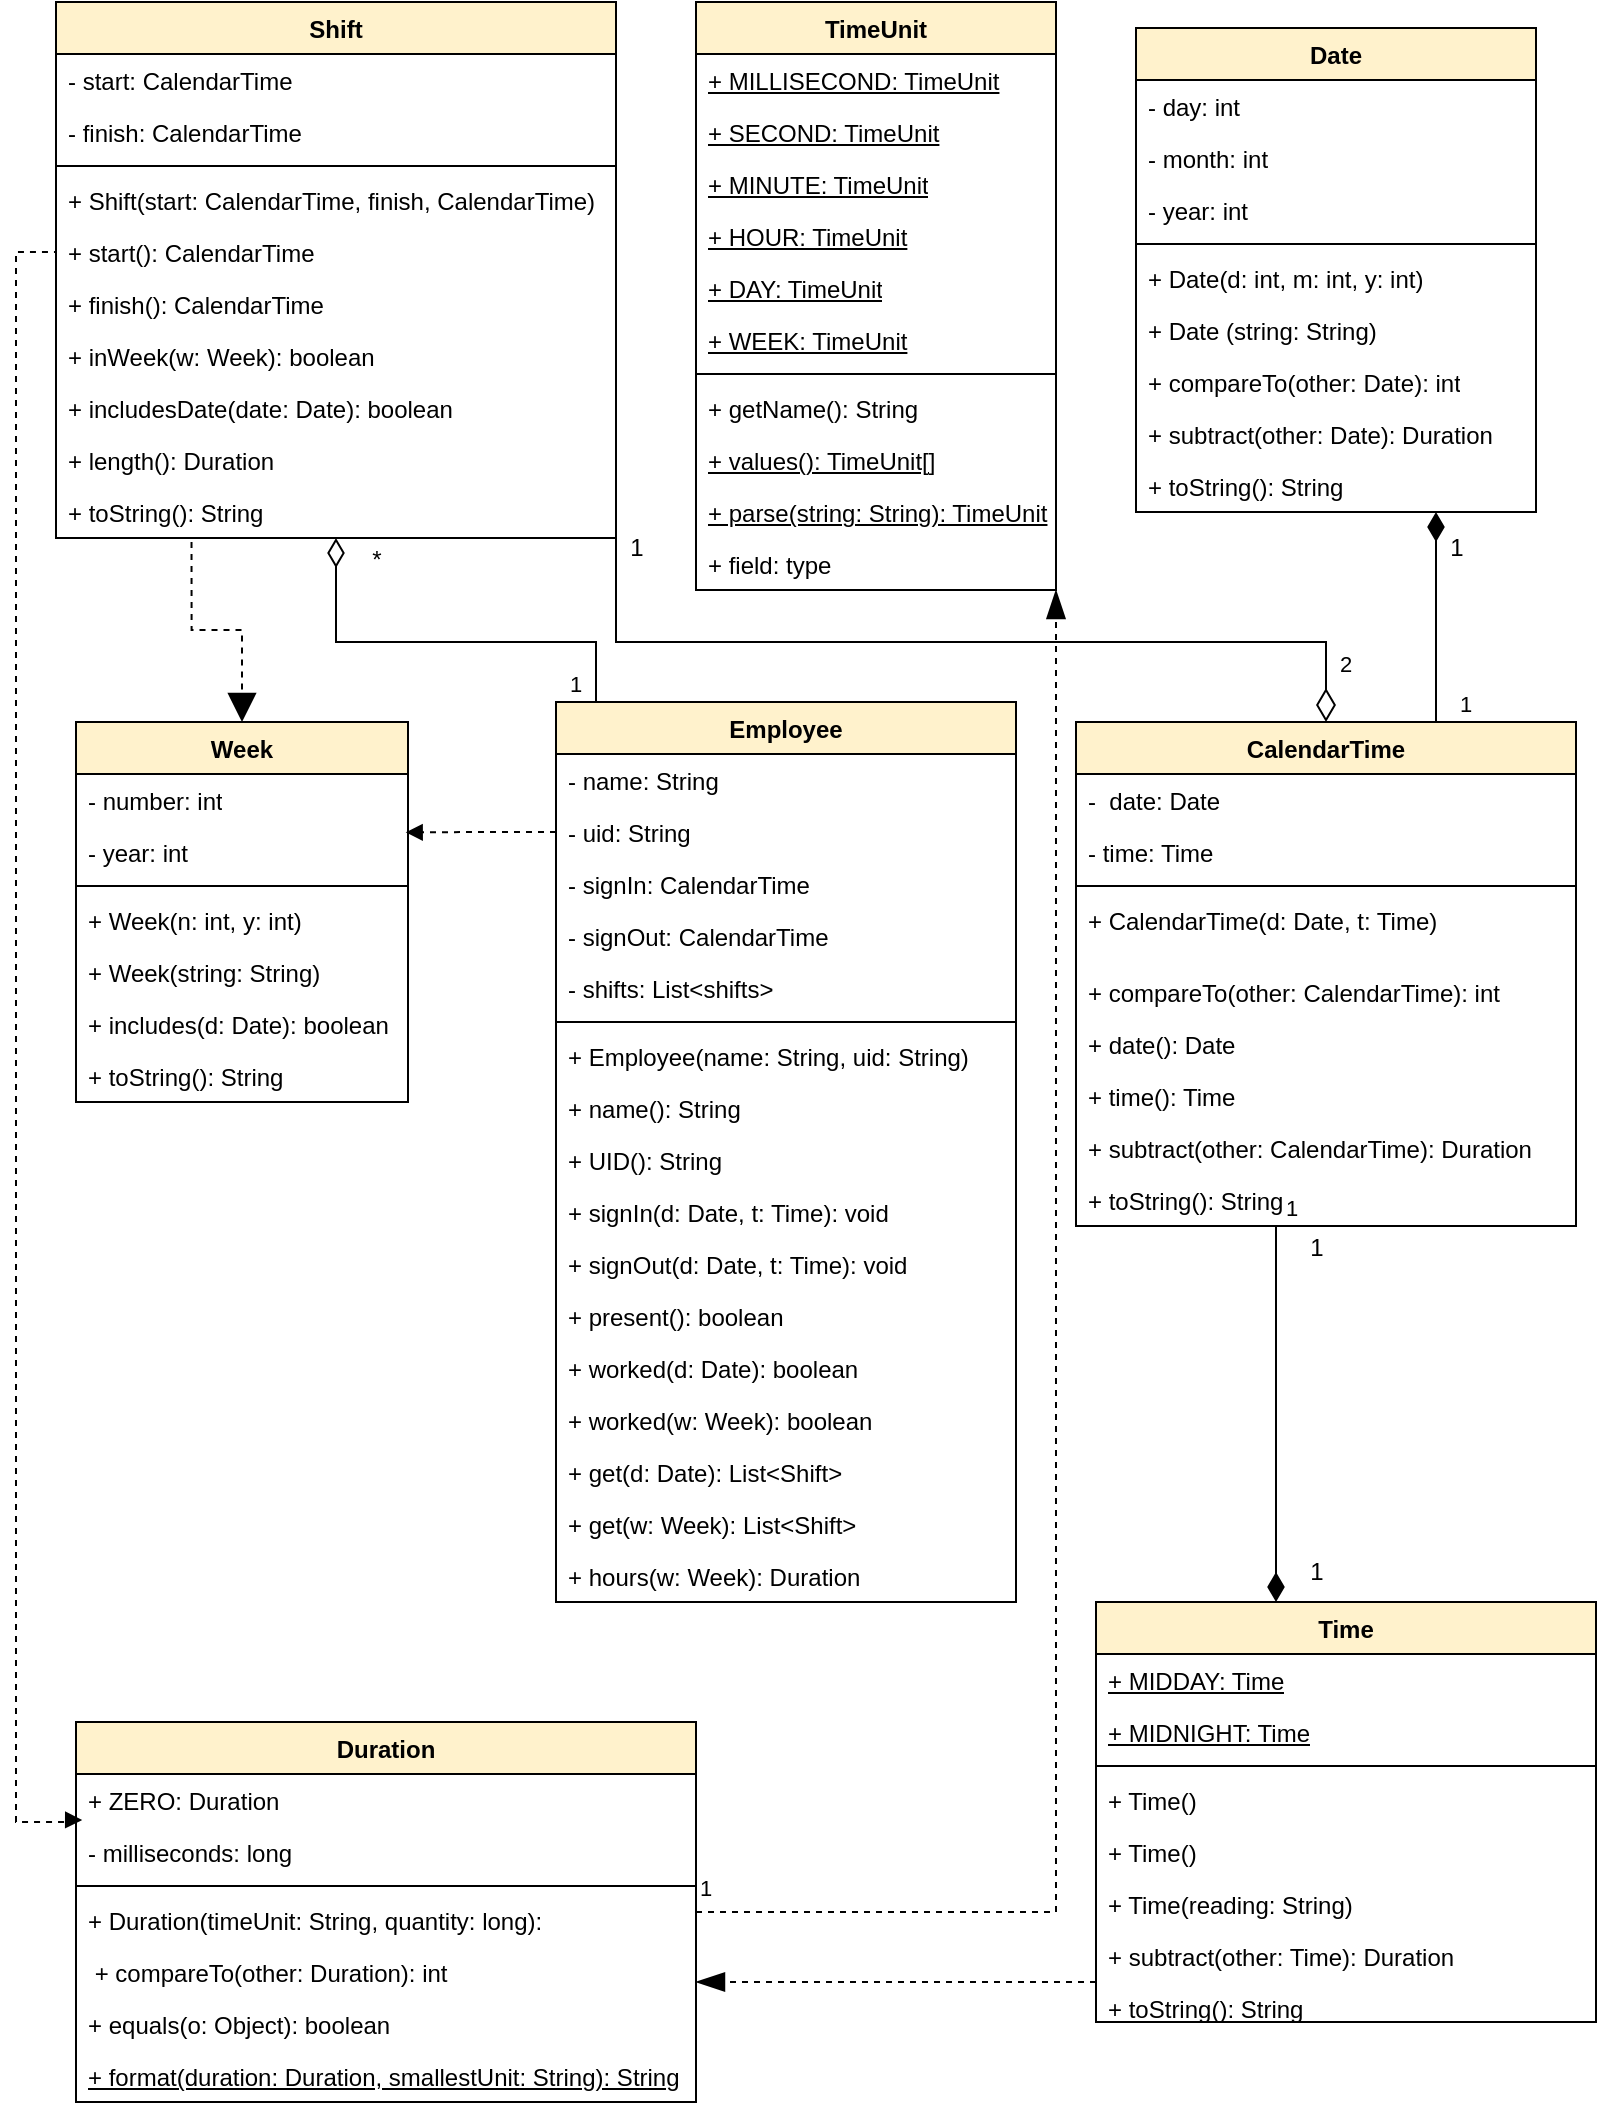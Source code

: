 <mxfile version="21.7.4" type="onedrive">
  <diagram id="C5RBs43oDa-KdzZeNtuy" name="Page-1">
    <mxGraphModel dx="908" dy="589" grid="1" gridSize="10" guides="1" tooltips="1" connect="1" arrows="1" fold="1" page="1" pageScale="1" pageWidth="827" pageHeight="1169" math="0" shadow="0">
      <root>
        <mxCell id="WIyWlLk6GJQsqaUBKTNV-0" />
        <mxCell id="WIyWlLk6GJQsqaUBKTNV-1" parent="WIyWlLk6GJQsqaUBKTNV-0" />
        <mxCell id="i_rB0-eoQaALnyXdE08i-4" value="TimeUnit" style="swimlane;fontStyle=1;align=center;verticalAlign=top;childLayout=stackLayout;horizontal=1;startSize=26;horizontalStack=0;resizeParent=1;resizeParentMax=0;resizeLast=0;collapsible=1;marginBottom=0;whiteSpace=wrap;html=1;fillColor=#FFF2CC;" parent="WIyWlLk6GJQsqaUBKTNV-1" vertex="1">
          <mxGeometry x="350" y="20" width="180" height="294" as="geometry" />
        </mxCell>
        <mxCell id="i_rB0-eoQaALnyXdE08i-5" value="&lt;u&gt;+ MILLISECOND: TimeUnit&lt;/u&gt;" style="text;strokeColor=none;fillColor=none;align=left;verticalAlign=top;spacingLeft=4;spacingRight=4;overflow=hidden;rotatable=0;points=[[0,0.5],[1,0.5]];portConstraint=eastwest;whiteSpace=wrap;html=1;" parent="i_rB0-eoQaALnyXdE08i-4" vertex="1">
          <mxGeometry y="26" width="180" height="26" as="geometry" />
        </mxCell>
        <mxCell id="i_rB0-eoQaALnyXdE08i-8" value="&lt;u style=&quot;border-color: var(--border-color);&quot;&gt;+ SECOND: TimeUnit&lt;/u&gt;" style="text;strokeColor=none;fillColor=none;align=left;verticalAlign=top;spacingLeft=4;spacingRight=4;overflow=hidden;rotatable=0;points=[[0,0.5],[1,0.5]];portConstraint=eastwest;whiteSpace=wrap;html=1;" parent="i_rB0-eoQaALnyXdE08i-4" vertex="1">
          <mxGeometry y="52" width="180" height="26" as="geometry" />
        </mxCell>
        <mxCell id="i_rB0-eoQaALnyXdE08i-9" value="&lt;u style=&quot;border-color: var(--border-color);&quot;&gt;+ MINUTE: TimeUnit&lt;/u&gt;" style="text;strokeColor=none;fillColor=none;align=left;verticalAlign=top;spacingLeft=4;spacingRight=4;overflow=hidden;rotatable=0;points=[[0,0.5],[1,0.5]];portConstraint=eastwest;whiteSpace=wrap;html=1;" parent="i_rB0-eoQaALnyXdE08i-4" vertex="1">
          <mxGeometry y="78" width="180" height="26" as="geometry" />
        </mxCell>
        <mxCell id="i_rB0-eoQaALnyXdE08i-10" value="&lt;u style=&quot;border-color: var(--border-color);&quot;&gt;+ HOUR: TimeUnit&lt;/u&gt;" style="text;strokeColor=none;fillColor=none;align=left;verticalAlign=top;spacingLeft=4;spacingRight=4;overflow=hidden;rotatable=0;points=[[0,0.5],[1,0.5]];portConstraint=eastwest;whiteSpace=wrap;html=1;" parent="i_rB0-eoQaALnyXdE08i-4" vertex="1">
          <mxGeometry y="104" width="180" height="26" as="geometry" />
        </mxCell>
        <mxCell id="i_rB0-eoQaALnyXdE08i-11" value="&lt;u&gt;+ DAY: TimeUnit&lt;/u&gt;" style="text;strokeColor=none;fillColor=none;align=left;verticalAlign=top;spacingLeft=4;spacingRight=4;overflow=hidden;rotatable=0;points=[[0,0.5],[1,0.5]];portConstraint=eastwest;whiteSpace=wrap;html=1;" parent="i_rB0-eoQaALnyXdE08i-4" vertex="1">
          <mxGeometry y="130" width="180" height="26" as="geometry" />
        </mxCell>
        <mxCell id="i_rB0-eoQaALnyXdE08i-13" value="&lt;u style=&quot;border-color: var(--border-color);&quot;&gt;+ WEEK: TimeUnit&lt;/u&gt;" style="text;strokeColor=none;fillColor=none;align=left;verticalAlign=top;spacingLeft=4;spacingRight=4;overflow=hidden;rotatable=0;points=[[0,0.5],[1,0.5]];portConstraint=eastwest;whiteSpace=wrap;html=1;" parent="i_rB0-eoQaALnyXdE08i-4" vertex="1">
          <mxGeometry y="156" width="180" height="26" as="geometry" />
        </mxCell>
        <mxCell id="i_rB0-eoQaALnyXdE08i-6" value="" style="line;strokeWidth=1;fillColor=none;align=left;verticalAlign=middle;spacingTop=-1;spacingLeft=3;spacingRight=3;rotatable=0;labelPosition=right;points=[];portConstraint=eastwest;strokeColor=inherit;" parent="i_rB0-eoQaALnyXdE08i-4" vertex="1">
          <mxGeometry y="182" width="180" height="8" as="geometry" />
        </mxCell>
        <mxCell id="i_rB0-eoQaALnyXdE08i-7" value="+ getName(): String" style="text;strokeColor=none;fillColor=none;align=left;verticalAlign=top;spacingLeft=4;spacingRight=4;overflow=hidden;rotatable=0;points=[[0,0.5],[1,0.5]];portConstraint=eastwest;whiteSpace=wrap;html=1;" parent="i_rB0-eoQaALnyXdE08i-4" vertex="1">
          <mxGeometry y="190" width="180" height="26" as="geometry" />
        </mxCell>
        <mxCell id="i_rB0-eoQaALnyXdE08i-14" value="&lt;u&gt;+ values(): TimeUnit[]&lt;/u&gt;" style="text;strokeColor=none;fillColor=none;align=left;verticalAlign=top;spacingLeft=4;spacingRight=4;overflow=hidden;rotatable=0;points=[[0,0.5],[1,0.5]];portConstraint=eastwest;whiteSpace=wrap;html=1;" parent="i_rB0-eoQaALnyXdE08i-4" vertex="1">
          <mxGeometry y="216" width="180" height="26" as="geometry" />
        </mxCell>
        <mxCell id="i_rB0-eoQaALnyXdE08i-15" value="&lt;u&gt;+ parse(string: String): TimeUnit&lt;br&gt;&lt;br&gt;&lt;/u&gt;" style="text;strokeColor=none;fillColor=none;align=left;verticalAlign=top;spacingLeft=4;spacingRight=4;overflow=hidden;rotatable=0;points=[[0,0.5],[1,0.5]];portConstraint=eastwest;whiteSpace=wrap;html=1;" parent="i_rB0-eoQaALnyXdE08i-4" vertex="1">
          <mxGeometry y="242" width="180" height="26" as="geometry" />
        </mxCell>
        <mxCell id="i_rB0-eoQaALnyXdE08i-17" value="+ field: type" style="text;strokeColor=none;fillColor=none;align=left;verticalAlign=top;spacingLeft=4;spacingRight=4;overflow=hidden;rotatable=0;points=[[0,0.5],[1,0.5]];portConstraint=eastwest;whiteSpace=wrap;html=1;" parent="i_rB0-eoQaALnyXdE08i-4" vertex="1">
          <mxGeometry y="268" width="180" height="26" as="geometry" />
        </mxCell>
        <mxCell id="i_rB0-eoQaALnyXdE08i-16" value="Time" style="swimlane;fontStyle=1;align=center;verticalAlign=top;childLayout=stackLayout;horizontal=1;startSize=26;horizontalStack=0;resizeParent=1;resizeParentMax=0;resizeLast=0;collapsible=1;marginBottom=0;whiteSpace=wrap;html=1;fillColor=#FFF2CC;" parent="WIyWlLk6GJQsqaUBKTNV-1" vertex="1">
          <mxGeometry x="550" y="820" width="250" height="210" as="geometry" />
        </mxCell>
        <mxCell id="i_rB0-eoQaALnyXdE08i-32" value="&lt;u&gt;+ MIDDAY: Time&lt;/u&gt;" style="text;strokeColor=none;fillColor=none;align=left;verticalAlign=top;spacingLeft=4;spacingRight=4;overflow=hidden;rotatable=0;points=[[0,0.5],[1,0.5]];portConstraint=eastwest;whiteSpace=wrap;html=1;" parent="i_rB0-eoQaALnyXdE08i-16" vertex="1">
          <mxGeometry y="26" width="250" height="26" as="geometry" />
        </mxCell>
        <mxCell id="i_rB0-eoQaALnyXdE08i-33" value="&lt;u style=&quot;border-color: var(--border-color);&quot;&gt;+ MIDNIGHT: Time&lt;/u&gt;" style="text;strokeColor=none;fillColor=none;align=left;verticalAlign=top;spacingLeft=4;spacingRight=4;overflow=hidden;rotatable=0;points=[[0,0.5],[1,0.5]];portConstraint=eastwest;whiteSpace=wrap;html=1;" parent="i_rB0-eoQaALnyXdE08i-16" vertex="1">
          <mxGeometry y="52" width="250" height="26" as="geometry" />
        </mxCell>
        <mxCell id="i_rB0-eoQaALnyXdE08i-18" value="" style="line;strokeWidth=1;fillColor=none;align=left;verticalAlign=middle;spacingTop=-1;spacingLeft=3;spacingRight=3;rotatable=0;labelPosition=right;points=[];portConstraint=eastwest;strokeColor=inherit;" parent="i_rB0-eoQaALnyXdE08i-16" vertex="1">
          <mxGeometry y="78" width="250" height="8" as="geometry" />
        </mxCell>
        <mxCell id="i_rB0-eoQaALnyXdE08i-137" value="+ Time()" style="text;strokeColor=none;fillColor=none;align=left;verticalAlign=top;spacingLeft=4;spacingRight=4;overflow=hidden;rotatable=0;points=[[0,0.5],[1,0.5]];portConstraint=eastwest;whiteSpace=wrap;html=1;" parent="i_rB0-eoQaALnyXdE08i-16" vertex="1">
          <mxGeometry y="86" width="250" height="26" as="geometry" />
        </mxCell>
        <mxCell id="i_rB0-eoQaALnyXdE08i-19" value="+ Time()" style="text;strokeColor=none;fillColor=none;align=left;verticalAlign=top;spacingLeft=4;spacingRight=4;overflow=hidden;rotatable=0;points=[[0,0.5],[1,0.5]];portConstraint=eastwest;whiteSpace=wrap;html=1;" parent="i_rB0-eoQaALnyXdE08i-16" vertex="1">
          <mxGeometry y="112" width="250" height="26" as="geometry" />
        </mxCell>
        <mxCell id="i_rB0-eoQaALnyXdE08i-34" value="+ Time(reading: String)" style="text;strokeColor=none;fillColor=none;align=left;verticalAlign=top;spacingLeft=4;spacingRight=4;overflow=hidden;rotatable=0;points=[[0,0.5],[1,0.5]];portConstraint=eastwest;whiteSpace=wrap;html=1;" parent="i_rB0-eoQaALnyXdE08i-16" vertex="1">
          <mxGeometry y="138" width="250" height="26" as="geometry" />
        </mxCell>
        <mxCell id="i_rB0-eoQaALnyXdE08i-35" value="+ subtract(other: Time): Duration" style="text;strokeColor=none;fillColor=none;align=left;verticalAlign=top;spacingLeft=4;spacingRight=4;overflow=hidden;rotatable=0;points=[[0,0.5],[1,0.5]];portConstraint=eastwest;whiteSpace=wrap;html=1;" parent="i_rB0-eoQaALnyXdE08i-16" vertex="1">
          <mxGeometry y="164" width="250" height="46" as="geometry" />
        </mxCell>
        <mxCell id="OpDqxa1dq9s3db8L-EBu-12" style="edgeStyle=orthogonalEdgeStyle;rounded=0;orthogonalLoop=1;jettySize=auto;html=1;exitX=0.01;exitY=0.885;exitDx=0;exitDy=0;entryX=0;entryY=0.5;entryDx=0;entryDy=0;endArrow=none;endFill=0;startArrow=block;startFill=1;exitPerimeter=0;dashed=1;" edge="1" parent="WIyWlLk6GJQsqaUBKTNV-1" source="i_rB0-eoQaALnyXdE08i-21" target="i_rB0-eoQaALnyXdE08i-74">
          <mxGeometry relative="1" as="geometry">
            <mxPoint x="20" y="270" as="targetPoint" />
            <Array as="points">
              <mxPoint x="40" y="929" />
              <mxPoint x="40" y="930" />
              <mxPoint x="10" y="930" />
              <mxPoint x="10" y="145" />
            </Array>
          </mxGeometry>
        </mxCell>
        <mxCell id="i_rB0-eoQaALnyXdE08i-20" value="Duration" style="swimlane;fontStyle=1;align=center;verticalAlign=top;childLayout=stackLayout;horizontal=1;startSize=26;horizontalStack=0;resizeParent=1;resizeParentMax=0;resizeLast=0;collapsible=1;marginBottom=0;whiteSpace=wrap;html=1;fillColor=#FFF2CC;" parent="WIyWlLk6GJQsqaUBKTNV-1" vertex="1">
          <mxGeometry x="40" y="880" width="310" height="190" as="geometry" />
        </mxCell>
        <mxCell id="i_rB0-eoQaALnyXdE08i-21" value="+ ZERO: Duration" style="text;strokeColor=none;fillColor=none;align=left;verticalAlign=top;spacingLeft=4;spacingRight=4;overflow=hidden;rotatable=0;points=[[0,0.5],[1,0.5]];portConstraint=eastwest;whiteSpace=wrap;html=1;" parent="i_rB0-eoQaALnyXdE08i-20" vertex="1">
          <mxGeometry y="26" width="310" height="26" as="geometry" />
        </mxCell>
        <mxCell id="i_rB0-eoQaALnyXdE08i-25" value="- milliseconds: long" style="text;strokeColor=none;fillColor=none;align=left;verticalAlign=top;spacingLeft=4;spacingRight=4;overflow=hidden;rotatable=0;points=[[0,0.5],[1,0.5]];portConstraint=eastwest;whiteSpace=wrap;html=1;" parent="i_rB0-eoQaALnyXdE08i-20" vertex="1">
          <mxGeometry y="52" width="310" height="26" as="geometry" />
        </mxCell>
        <mxCell id="i_rB0-eoQaALnyXdE08i-22" value="" style="line;strokeWidth=1;fillColor=none;align=left;verticalAlign=middle;spacingTop=-1;spacingLeft=3;spacingRight=3;rotatable=0;labelPosition=right;points=[];portConstraint=eastwest;strokeColor=inherit;" parent="i_rB0-eoQaALnyXdE08i-20" vertex="1">
          <mxGeometry y="78" width="310" height="8" as="geometry" />
        </mxCell>
        <mxCell id="i_rB0-eoQaALnyXdE08i-23" value="+ Duration(timeUnit: String, quantity: long):" style="text;strokeColor=none;fillColor=none;align=left;verticalAlign=top;spacingLeft=4;spacingRight=4;overflow=hidden;rotatable=0;points=[[0,0.5],[1,0.5]];portConstraint=eastwest;whiteSpace=wrap;html=1;" parent="i_rB0-eoQaALnyXdE08i-20" vertex="1">
          <mxGeometry y="86" width="310" height="26" as="geometry" />
        </mxCell>
        <mxCell id="i_rB0-eoQaALnyXdE08i-28" value="&amp;nbsp;+ compareTo(other: Duration): int" style="text;strokeColor=none;fillColor=none;align=left;verticalAlign=top;spacingLeft=4;spacingRight=4;overflow=hidden;rotatable=0;points=[[0,0.5],[1,0.5]];portConstraint=eastwest;whiteSpace=wrap;html=1;" parent="i_rB0-eoQaALnyXdE08i-20" vertex="1">
          <mxGeometry y="112" width="310" height="26" as="geometry" />
        </mxCell>
        <mxCell id="i_rB0-eoQaALnyXdE08i-29" value="+ equals(o: Object): boolean" style="text;strokeColor=none;fillColor=none;align=left;verticalAlign=top;spacingLeft=4;spacingRight=4;overflow=hidden;rotatable=0;points=[[0,0.5],[1,0.5]];portConstraint=eastwest;whiteSpace=wrap;html=1;" parent="i_rB0-eoQaALnyXdE08i-20" vertex="1">
          <mxGeometry y="138" width="310" height="26" as="geometry" />
        </mxCell>
        <mxCell id="i_rB0-eoQaALnyXdE08i-30" value="&lt;u&gt;+ format(duration: Duration, smallestUnit: String): String&lt;/u&gt;" style="text;strokeColor=none;fillColor=none;align=left;verticalAlign=top;spacingLeft=4;spacingRight=4;overflow=hidden;rotatable=0;points=[[0,0.5],[1,0.5]];portConstraint=eastwest;whiteSpace=wrap;html=1;" parent="i_rB0-eoQaALnyXdE08i-20" vertex="1">
          <mxGeometry y="164" width="310" height="26" as="geometry" />
        </mxCell>
        <mxCell id="i_rB0-eoQaALnyXdE08i-37" value="Date" style="swimlane;fontStyle=1;align=center;verticalAlign=top;childLayout=stackLayout;horizontal=1;startSize=26;horizontalStack=0;resizeParent=1;resizeParentMax=0;resizeLast=0;collapsible=1;marginBottom=0;whiteSpace=wrap;html=1;fillColor=#FFF2CC;" parent="WIyWlLk6GJQsqaUBKTNV-1" vertex="1">
          <mxGeometry x="570" y="33" width="200" height="242" as="geometry" />
        </mxCell>
        <mxCell id="i_rB0-eoQaALnyXdE08i-38" value="- day: int" style="text;strokeColor=none;fillColor=none;align=left;verticalAlign=top;spacingLeft=4;spacingRight=4;overflow=hidden;rotatable=0;points=[[0,0.5],[1,0.5]];portConstraint=eastwest;whiteSpace=wrap;html=1;" parent="i_rB0-eoQaALnyXdE08i-37" vertex="1">
          <mxGeometry y="26" width="200" height="26" as="geometry" />
        </mxCell>
        <mxCell id="i_rB0-eoQaALnyXdE08i-41" value="- month: int" style="text;strokeColor=none;fillColor=none;align=left;verticalAlign=top;spacingLeft=4;spacingRight=4;overflow=hidden;rotatable=0;points=[[0,0.5],[1,0.5]];portConstraint=eastwest;whiteSpace=wrap;html=1;" parent="i_rB0-eoQaALnyXdE08i-37" vertex="1">
          <mxGeometry y="52" width="200" height="26" as="geometry" />
        </mxCell>
        <mxCell id="i_rB0-eoQaALnyXdE08i-42" value="- year: int" style="text;strokeColor=none;fillColor=none;align=left;verticalAlign=top;spacingLeft=4;spacingRight=4;overflow=hidden;rotatable=0;points=[[0,0.5],[1,0.5]];portConstraint=eastwest;whiteSpace=wrap;html=1;" parent="i_rB0-eoQaALnyXdE08i-37" vertex="1">
          <mxGeometry y="78" width="200" height="26" as="geometry" />
        </mxCell>
        <mxCell id="i_rB0-eoQaALnyXdE08i-39" value="" style="line;strokeWidth=1;fillColor=none;align=left;verticalAlign=middle;spacingTop=-1;spacingLeft=3;spacingRight=3;rotatable=0;labelPosition=right;points=[];portConstraint=eastwest;strokeColor=inherit;" parent="i_rB0-eoQaALnyXdE08i-37" vertex="1">
          <mxGeometry y="104" width="200" height="8" as="geometry" />
        </mxCell>
        <mxCell id="i_rB0-eoQaALnyXdE08i-40" value="+ Date(d: int, m: int, y: int)" style="text;strokeColor=none;fillColor=none;align=left;verticalAlign=top;spacingLeft=4;spacingRight=4;overflow=hidden;rotatable=0;points=[[0,0.5],[1,0.5]];portConstraint=eastwest;whiteSpace=wrap;html=1;" parent="i_rB0-eoQaALnyXdE08i-37" vertex="1">
          <mxGeometry y="112" width="200" height="26" as="geometry" />
        </mxCell>
        <mxCell id="i_rB0-eoQaALnyXdE08i-43" value="+ Date (string: String)" style="text;strokeColor=none;fillColor=none;align=left;verticalAlign=top;spacingLeft=4;spacingRight=4;overflow=hidden;rotatable=0;points=[[0,0.5],[1,0.5]];portConstraint=eastwest;whiteSpace=wrap;html=1;" parent="i_rB0-eoQaALnyXdE08i-37" vertex="1">
          <mxGeometry y="138" width="200" height="26" as="geometry" />
        </mxCell>
        <mxCell id="i_rB0-eoQaALnyXdE08i-44" value="+ compareTo(other: Date): int" style="text;strokeColor=none;fillColor=none;align=left;verticalAlign=top;spacingLeft=4;spacingRight=4;overflow=hidden;rotatable=0;points=[[0,0.5],[1,0.5]];portConstraint=eastwest;whiteSpace=wrap;html=1;" parent="i_rB0-eoQaALnyXdE08i-37" vertex="1">
          <mxGeometry y="164" width="200" height="26" as="geometry" />
        </mxCell>
        <mxCell id="i_rB0-eoQaALnyXdE08i-45" value="+ subtract(other: Date): Duration" style="text;strokeColor=none;fillColor=none;align=left;verticalAlign=top;spacingLeft=4;spacingRight=4;overflow=hidden;rotatable=0;points=[[0,0.5],[1,0.5]];portConstraint=eastwest;whiteSpace=wrap;html=1;" parent="i_rB0-eoQaALnyXdE08i-37" vertex="1">
          <mxGeometry y="190" width="200" height="26" as="geometry" />
        </mxCell>
        <mxCell id="i_rB0-eoQaALnyXdE08i-46" value="+ toString(): String" style="text;strokeColor=none;fillColor=none;align=left;verticalAlign=top;spacingLeft=4;spacingRight=4;overflow=hidden;rotatable=0;points=[[0,0.5],[1,0.5]];portConstraint=eastwest;whiteSpace=wrap;html=1;" parent="i_rB0-eoQaALnyXdE08i-37" vertex="1">
          <mxGeometry y="216" width="200" height="26" as="geometry" />
        </mxCell>
        <mxCell id="i_rB0-eoQaALnyXdE08i-51" value="Week" style="swimlane;fontStyle=1;align=center;verticalAlign=top;childLayout=stackLayout;horizontal=1;startSize=26;horizontalStack=0;resizeParent=1;resizeParentMax=0;resizeLast=0;collapsible=1;marginBottom=0;whiteSpace=wrap;html=1;fillColor=#FFF2CC;" parent="WIyWlLk6GJQsqaUBKTNV-1" vertex="1">
          <mxGeometry x="40" y="380" width="166" height="190" as="geometry" />
        </mxCell>
        <mxCell id="i_rB0-eoQaALnyXdE08i-52" value="- number: int" style="text;strokeColor=none;fillColor=none;align=left;verticalAlign=top;spacingLeft=4;spacingRight=4;overflow=hidden;rotatable=0;points=[[0,0.5],[1,0.5]];portConstraint=eastwest;whiteSpace=wrap;html=1;" parent="i_rB0-eoQaALnyXdE08i-51" vertex="1">
          <mxGeometry y="26" width="166" height="26" as="geometry" />
        </mxCell>
        <mxCell id="i_rB0-eoQaALnyXdE08i-65" value="- year: int" style="text;strokeColor=none;fillColor=none;align=left;verticalAlign=top;spacingLeft=4;spacingRight=4;overflow=hidden;rotatable=0;points=[[0,0.5],[1,0.5]];portConstraint=eastwest;whiteSpace=wrap;html=1;" parent="i_rB0-eoQaALnyXdE08i-51" vertex="1">
          <mxGeometry y="52" width="166" height="26" as="geometry" />
        </mxCell>
        <mxCell id="i_rB0-eoQaALnyXdE08i-53" value="" style="line;strokeWidth=1;fillColor=none;align=left;verticalAlign=middle;spacingTop=-1;spacingLeft=3;spacingRight=3;rotatable=0;labelPosition=right;points=[];portConstraint=eastwest;strokeColor=inherit;" parent="i_rB0-eoQaALnyXdE08i-51" vertex="1">
          <mxGeometry y="78" width="166" height="8" as="geometry" />
        </mxCell>
        <mxCell id="i_rB0-eoQaALnyXdE08i-54" value="+ Week(n: int, y: int)" style="text;strokeColor=none;fillColor=none;align=left;verticalAlign=top;spacingLeft=4;spacingRight=4;overflow=hidden;rotatable=0;points=[[0,0.5],[1,0.5]];portConstraint=eastwest;whiteSpace=wrap;html=1;" parent="i_rB0-eoQaALnyXdE08i-51" vertex="1">
          <mxGeometry y="86" width="166" height="26" as="geometry" />
        </mxCell>
        <mxCell id="i_rB0-eoQaALnyXdE08i-66" value="+ Week(string: String)" style="text;strokeColor=none;fillColor=none;align=left;verticalAlign=top;spacingLeft=4;spacingRight=4;overflow=hidden;rotatable=0;points=[[0,0.5],[1,0.5]];portConstraint=eastwest;whiteSpace=wrap;html=1;" parent="i_rB0-eoQaALnyXdE08i-51" vertex="1">
          <mxGeometry y="112" width="166" height="26" as="geometry" />
        </mxCell>
        <mxCell id="i_rB0-eoQaALnyXdE08i-67" value="+ includes(d: Date): boolean" style="text;strokeColor=none;fillColor=none;align=left;verticalAlign=top;spacingLeft=4;spacingRight=4;overflow=hidden;rotatable=0;points=[[0,0.5],[1,0.5]];portConstraint=eastwest;whiteSpace=wrap;html=1;" parent="i_rB0-eoQaALnyXdE08i-51" vertex="1">
          <mxGeometry y="138" width="166" height="26" as="geometry" />
        </mxCell>
        <mxCell id="i_rB0-eoQaALnyXdE08i-68" value="+ toString(): String" style="text;strokeColor=none;fillColor=none;align=left;verticalAlign=top;spacingLeft=4;spacingRight=4;overflow=hidden;rotatable=0;points=[[0,0.5],[1,0.5]];portConstraint=eastwest;whiteSpace=wrap;html=1;" parent="i_rB0-eoQaALnyXdE08i-51" vertex="1">
          <mxGeometry y="164" width="166" height="26" as="geometry" />
        </mxCell>
        <mxCell id="i_rB0-eoQaALnyXdE08i-55" value="CalendarTime" style="swimlane;fontStyle=1;align=center;verticalAlign=top;childLayout=stackLayout;horizontal=1;startSize=26;horizontalStack=0;resizeParent=1;resizeParentMax=0;resizeLast=0;collapsible=1;marginBottom=0;whiteSpace=wrap;html=1;fillColor=#FFF2CC;" parent="WIyWlLk6GJQsqaUBKTNV-1" vertex="1">
          <mxGeometry x="540" y="380" width="250" height="252" as="geometry" />
        </mxCell>
        <mxCell id="i_rB0-eoQaALnyXdE08i-134" value="1" style="endArrow=diamondThin;html=1;endSize=12;startArrow=none;startSize=14;startFill=0;edgeStyle=orthogonalEdgeStyle;align=left;verticalAlign=bottom;rounded=0;endFill=1;" parent="i_rB0-eoQaALnyXdE08i-55" target="i_rB0-eoQaALnyXdE08i-37" edge="1">
          <mxGeometry x="-1" y="-10" relative="1" as="geometry">
            <mxPoint x="180" as="sourcePoint" />
            <mxPoint x="340" as="targetPoint" />
            <Array as="points">
              <mxPoint x="180" y="-90" />
              <mxPoint x="180" y="-90" />
            </Array>
            <mxPoint as="offset" />
          </mxGeometry>
        </mxCell>
        <mxCell id="i_rB0-eoQaALnyXdE08i-56" value="-&amp;nbsp; date: Date" style="text;strokeColor=none;fillColor=none;align=left;verticalAlign=top;spacingLeft=4;spacingRight=4;overflow=hidden;rotatable=0;points=[[0,0.5],[1,0.5]];portConstraint=eastwest;whiteSpace=wrap;html=1;" parent="i_rB0-eoQaALnyXdE08i-55" vertex="1">
          <mxGeometry y="26" width="250" height="26" as="geometry" />
        </mxCell>
        <mxCell id="i_rB0-eoQaALnyXdE08i-59" value="- time: Time" style="text;strokeColor=none;fillColor=none;align=left;verticalAlign=top;spacingLeft=4;spacingRight=4;overflow=hidden;rotatable=0;points=[[0,0.5],[1,0.5]];portConstraint=eastwest;whiteSpace=wrap;html=1;" parent="i_rB0-eoQaALnyXdE08i-55" vertex="1">
          <mxGeometry y="52" width="250" height="26" as="geometry" />
        </mxCell>
        <mxCell id="i_rB0-eoQaALnyXdE08i-57" value="" style="line;strokeWidth=1;fillColor=none;align=left;verticalAlign=middle;spacingTop=-1;spacingLeft=3;spacingRight=3;rotatable=0;labelPosition=right;points=[];portConstraint=eastwest;strokeColor=inherit;" parent="i_rB0-eoQaALnyXdE08i-55" vertex="1">
          <mxGeometry y="78" width="250" height="8" as="geometry" />
        </mxCell>
        <mxCell id="i_rB0-eoQaALnyXdE08i-58" value="+ CalendarTime(d: Date, t: Time)" style="text;strokeColor=none;fillColor=none;align=left;verticalAlign=top;spacingLeft=4;spacingRight=4;overflow=hidden;rotatable=0;points=[[0,0.5],[1,0.5]];portConstraint=eastwest;whiteSpace=wrap;html=1;" parent="i_rB0-eoQaALnyXdE08i-55" vertex="1">
          <mxGeometry y="86" width="250" height="36" as="geometry" />
        </mxCell>
        <mxCell id="i_rB0-eoQaALnyXdE08i-60" value="+ compareTo(other: CalendarTime): int" style="text;strokeColor=none;fillColor=none;align=left;verticalAlign=top;spacingLeft=4;spacingRight=4;overflow=hidden;rotatable=0;points=[[0,0.5],[1,0.5]];portConstraint=eastwest;whiteSpace=wrap;html=1;" parent="i_rB0-eoQaALnyXdE08i-55" vertex="1">
          <mxGeometry y="122" width="250" height="26" as="geometry" />
        </mxCell>
        <mxCell id="i_rB0-eoQaALnyXdE08i-61" value="+ date(): Date" style="text;strokeColor=none;fillColor=none;align=left;verticalAlign=top;spacingLeft=4;spacingRight=4;overflow=hidden;rotatable=0;points=[[0,0.5],[1,0.5]];portConstraint=eastwest;whiteSpace=wrap;html=1;" parent="i_rB0-eoQaALnyXdE08i-55" vertex="1">
          <mxGeometry y="148" width="250" height="26" as="geometry" />
        </mxCell>
        <mxCell id="i_rB0-eoQaALnyXdE08i-62" value="+ time(): Time" style="text;strokeColor=none;fillColor=none;align=left;verticalAlign=top;spacingLeft=4;spacingRight=4;overflow=hidden;rotatable=0;points=[[0,0.5],[1,0.5]];portConstraint=eastwest;whiteSpace=wrap;html=1;" parent="i_rB0-eoQaALnyXdE08i-55" vertex="1">
          <mxGeometry y="174" width="250" height="26" as="geometry" />
        </mxCell>
        <mxCell id="i_rB0-eoQaALnyXdE08i-63" value="+ subtract(other: CalendarTime): Duration" style="text;strokeColor=none;fillColor=none;align=left;verticalAlign=top;spacingLeft=4;spacingRight=4;overflow=hidden;rotatable=0;points=[[0,0.5],[1,0.5]];portConstraint=eastwest;whiteSpace=wrap;html=1;" parent="i_rB0-eoQaALnyXdE08i-55" vertex="1">
          <mxGeometry y="200" width="250" height="26" as="geometry" />
        </mxCell>
        <mxCell id="i_rB0-eoQaALnyXdE08i-64" value="+ toString(): String" style="text;strokeColor=none;fillColor=none;align=left;verticalAlign=top;spacingLeft=4;spacingRight=4;overflow=hidden;rotatable=0;points=[[0,0.5],[1,0.5]];portConstraint=eastwest;whiteSpace=wrap;html=1;" parent="i_rB0-eoQaALnyXdE08i-55" vertex="1">
          <mxGeometry y="226" width="250" height="26" as="geometry" />
        </mxCell>
        <mxCell id="i_rB0-eoQaALnyXdE08i-69" value="Shift" style="swimlane;fontStyle=1;align=center;verticalAlign=top;childLayout=stackLayout;horizontal=1;startSize=26;horizontalStack=0;resizeParent=1;resizeParentMax=0;resizeLast=0;collapsible=1;marginBottom=0;whiteSpace=wrap;html=1;fillColor=#FFF2CC;" parent="WIyWlLk6GJQsqaUBKTNV-1" vertex="1">
          <mxGeometry x="30" y="20" width="280" height="268" as="geometry" />
        </mxCell>
        <mxCell id="i_rB0-eoQaALnyXdE08i-70" value="- start: CalendarTime" style="text;strokeColor=none;fillColor=none;align=left;verticalAlign=top;spacingLeft=4;spacingRight=4;overflow=hidden;rotatable=0;points=[[0,0.5],[1,0.5]];portConstraint=eastwest;whiteSpace=wrap;html=1;" parent="i_rB0-eoQaALnyXdE08i-69" vertex="1">
          <mxGeometry y="26" width="280" height="26" as="geometry" />
        </mxCell>
        <mxCell id="i_rB0-eoQaALnyXdE08i-73" value="- finish: CalendarTime" style="text;strokeColor=none;fillColor=none;align=left;verticalAlign=top;spacingLeft=4;spacingRight=4;overflow=hidden;rotatable=0;points=[[0,0.5],[1,0.5]];portConstraint=eastwest;whiteSpace=wrap;html=1;" parent="i_rB0-eoQaALnyXdE08i-69" vertex="1">
          <mxGeometry y="52" width="280" height="26" as="geometry" />
        </mxCell>
        <mxCell id="i_rB0-eoQaALnyXdE08i-71" value="" style="line;strokeWidth=1;fillColor=none;align=left;verticalAlign=middle;spacingTop=-1;spacingLeft=3;spacingRight=3;rotatable=0;labelPosition=right;points=[];portConstraint=eastwest;strokeColor=inherit;" parent="i_rB0-eoQaALnyXdE08i-69" vertex="1">
          <mxGeometry y="78" width="280" height="8" as="geometry" />
        </mxCell>
        <mxCell id="i_rB0-eoQaALnyXdE08i-72" value="+ Shift(start: CalendarTime, finish, CalendarTime)" style="text;strokeColor=none;fillColor=none;align=left;verticalAlign=top;spacingLeft=4;spacingRight=4;overflow=hidden;rotatable=0;points=[[0,0.5],[1,0.5]];portConstraint=eastwest;whiteSpace=wrap;html=1;" parent="i_rB0-eoQaALnyXdE08i-69" vertex="1">
          <mxGeometry y="86" width="280" height="26" as="geometry" />
        </mxCell>
        <mxCell id="i_rB0-eoQaALnyXdE08i-74" value="+ start(): CalendarTime" style="text;strokeColor=none;fillColor=none;align=left;verticalAlign=top;spacingLeft=4;spacingRight=4;overflow=hidden;rotatable=0;points=[[0,0.5],[1,0.5]];portConstraint=eastwest;whiteSpace=wrap;html=1;" parent="i_rB0-eoQaALnyXdE08i-69" vertex="1">
          <mxGeometry y="112" width="280" height="26" as="geometry" />
        </mxCell>
        <mxCell id="i_rB0-eoQaALnyXdE08i-75" value="+ finish(): CalendarTime" style="text;strokeColor=none;fillColor=none;align=left;verticalAlign=top;spacingLeft=4;spacingRight=4;overflow=hidden;rotatable=0;points=[[0,0.5],[1,0.5]];portConstraint=eastwest;whiteSpace=wrap;html=1;" parent="i_rB0-eoQaALnyXdE08i-69" vertex="1">
          <mxGeometry y="138" width="280" height="26" as="geometry" />
        </mxCell>
        <mxCell id="i_rB0-eoQaALnyXdE08i-76" value="+ inWeek(w: Week): boolean" style="text;strokeColor=none;fillColor=none;align=left;verticalAlign=top;spacingLeft=4;spacingRight=4;overflow=hidden;rotatable=0;points=[[0,0.5],[1,0.5]];portConstraint=eastwest;whiteSpace=wrap;html=1;" parent="i_rB0-eoQaALnyXdE08i-69" vertex="1">
          <mxGeometry y="164" width="280" height="26" as="geometry" />
        </mxCell>
        <mxCell id="i_rB0-eoQaALnyXdE08i-77" value="+ includesDate(date: Date): boolean" style="text;strokeColor=none;fillColor=none;align=left;verticalAlign=top;spacingLeft=4;spacingRight=4;overflow=hidden;rotatable=0;points=[[0,0.5],[1,0.5]];portConstraint=eastwest;whiteSpace=wrap;html=1;" parent="i_rB0-eoQaALnyXdE08i-69" vertex="1">
          <mxGeometry y="190" width="280" height="26" as="geometry" />
        </mxCell>
        <mxCell id="i_rB0-eoQaALnyXdE08i-78" value="+ length(): Duration" style="text;strokeColor=none;fillColor=none;align=left;verticalAlign=top;spacingLeft=4;spacingRight=4;overflow=hidden;rotatable=0;points=[[0,0.5],[1,0.5]];portConstraint=eastwest;whiteSpace=wrap;html=1;" parent="i_rB0-eoQaALnyXdE08i-69" vertex="1">
          <mxGeometry y="216" width="280" height="26" as="geometry" />
        </mxCell>
        <mxCell id="i_rB0-eoQaALnyXdE08i-79" value="+ toString(): String" style="text;strokeColor=none;fillColor=none;align=left;verticalAlign=top;spacingLeft=4;spacingRight=4;overflow=hidden;rotatable=0;points=[[0,0.5],[1,0.5]];portConstraint=eastwest;whiteSpace=wrap;html=1;" parent="i_rB0-eoQaALnyXdE08i-69" vertex="1">
          <mxGeometry y="242" width="280" height="26" as="geometry" />
        </mxCell>
        <mxCell id="i_rB0-eoQaALnyXdE08i-84" value="Employee" style="swimlane;fontStyle=1;align=center;verticalAlign=top;childLayout=stackLayout;horizontal=1;startSize=26;horizontalStack=0;resizeParent=1;resizeParentMax=0;resizeLast=0;collapsible=1;marginBottom=0;whiteSpace=wrap;html=1;fillColor=#FFF2CC;" parent="WIyWlLk6GJQsqaUBKTNV-1" vertex="1">
          <mxGeometry x="280" y="370" width="230" height="450" as="geometry" />
        </mxCell>
        <mxCell id="i_rB0-eoQaALnyXdE08i-85" value="- name: String" style="text;strokeColor=none;fillColor=none;align=left;verticalAlign=top;spacingLeft=4;spacingRight=4;overflow=hidden;rotatable=0;points=[[0,0.5],[1,0.5]];portConstraint=eastwest;whiteSpace=wrap;html=1;" parent="i_rB0-eoQaALnyXdE08i-84" vertex="1">
          <mxGeometry y="26" width="230" height="26" as="geometry" />
        </mxCell>
        <mxCell id="i_rB0-eoQaALnyXdE08i-88" value="- uid: String" style="text;strokeColor=none;fillColor=none;align=left;verticalAlign=top;spacingLeft=4;spacingRight=4;overflow=hidden;rotatable=0;points=[[0,0.5],[1,0.5]];portConstraint=eastwest;whiteSpace=wrap;html=1;" parent="i_rB0-eoQaALnyXdE08i-84" vertex="1">
          <mxGeometry y="52" width="230" height="26" as="geometry" />
        </mxCell>
        <mxCell id="i_rB0-eoQaALnyXdE08i-89" value="- signIn: CalendarTime" style="text;strokeColor=none;fillColor=none;align=left;verticalAlign=top;spacingLeft=4;spacingRight=4;overflow=hidden;rotatable=0;points=[[0,0.5],[1,0.5]];portConstraint=eastwest;whiteSpace=wrap;html=1;" parent="i_rB0-eoQaALnyXdE08i-84" vertex="1">
          <mxGeometry y="78" width="230" height="26" as="geometry" />
        </mxCell>
        <mxCell id="i_rB0-eoQaALnyXdE08i-90" value="- signOut: CalendarTime" style="text;strokeColor=none;fillColor=none;align=left;verticalAlign=top;spacingLeft=4;spacingRight=4;overflow=hidden;rotatable=0;points=[[0,0.5],[1,0.5]];portConstraint=eastwest;whiteSpace=wrap;html=1;" parent="i_rB0-eoQaALnyXdE08i-84" vertex="1">
          <mxGeometry y="104" width="230" height="26" as="geometry" />
        </mxCell>
        <mxCell id="i_rB0-eoQaALnyXdE08i-91" value="- shifts: List&amp;lt;shifts&amp;gt;" style="text;strokeColor=none;fillColor=none;align=left;verticalAlign=top;spacingLeft=4;spacingRight=4;overflow=hidden;rotatable=0;points=[[0,0.5],[1,0.5]];portConstraint=eastwest;whiteSpace=wrap;html=1;" parent="i_rB0-eoQaALnyXdE08i-84" vertex="1">
          <mxGeometry y="130" width="230" height="26" as="geometry" />
        </mxCell>
        <mxCell id="i_rB0-eoQaALnyXdE08i-86" value="" style="line;strokeWidth=1;fillColor=none;align=left;verticalAlign=middle;spacingTop=-1;spacingLeft=3;spacingRight=3;rotatable=0;labelPosition=right;points=[];portConstraint=eastwest;strokeColor=inherit;" parent="i_rB0-eoQaALnyXdE08i-84" vertex="1">
          <mxGeometry y="156" width="230" height="8" as="geometry" />
        </mxCell>
        <mxCell id="i_rB0-eoQaALnyXdE08i-93" value="+ Employee(name: String, uid: String)" style="text;strokeColor=none;fillColor=none;align=left;verticalAlign=top;spacingLeft=4;spacingRight=4;overflow=hidden;rotatable=0;points=[[0,0.5],[1,0.5]];portConstraint=eastwest;whiteSpace=wrap;html=1;" parent="i_rB0-eoQaALnyXdE08i-84" vertex="1">
          <mxGeometry y="164" width="230" height="26" as="geometry" />
        </mxCell>
        <mxCell id="i_rB0-eoQaALnyXdE08i-87" value="+ name(): String" style="text;strokeColor=none;fillColor=none;align=left;verticalAlign=top;spacingLeft=4;spacingRight=4;overflow=hidden;rotatable=0;points=[[0,0.5],[1,0.5]];portConstraint=eastwest;whiteSpace=wrap;html=1;" parent="i_rB0-eoQaALnyXdE08i-84" vertex="1">
          <mxGeometry y="190" width="230" height="26" as="geometry" />
        </mxCell>
        <mxCell id="i_rB0-eoQaALnyXdE08i-94" value="+ UID(): String" style="text;strokeColor=none;fillColor=none;align=left;verticalAlign=top;spacingLeft=4;spacingRight=4;overflow=hidden;rotatable=0;points=[[0,0.5],[1,0.5]];portConstraint=eastwest;whiteSpace=wrap;html=1;" parent="i_rB0-eoQaALnyXdE08i-84" vertex="1">
          <mxGeometry y="216" width="230" height="26" as="geometry" />
        </mxCell>
        <mxCell id="i_rB0-eoQaALnyXdE08i-95" value="+ signIn(d: Date, t: Time): void" style="text;strokeColor=none;fillColor=none;align=left;verticalAlign=top;spacingLeft=4;spacingRight=4;overflow=hidden;rotatable=0;points=[[0,0.5],[1,0.5]];portConstraint=eastwest;whiteSpace=wrap;html=1;" parent="i_rB0-eoQaALnyXdE08i-84" vertex="1">
          <mxGeometry y="242" width="230" height="26" as="geometry" />
        </mxCell>
        <mxCell id="i_rB0-eoQaALnyXdE08i-96" value="+ signOut(d: Date, t: Time): void" style="text;strokeColor=none;fillColor=none;align=left;verticalAlign=top;spacingLeft=4;spacingRight=4;overflow=hidden;rotatable=0;points=[[0,0.5],[1,0.5]];portConstraint=eastwest;whiteSpace=wrap;html=1;" parent="i_rB0-eoQaALnyXdE08i-84" vertex="1">
          <mxGeometry y="268" width="230" height="26" as="geometry" />
        </mxCell>
        <mxCell id="i_rB0-eoQaALnyXdE08i-97" value="+ present(): boolean" style="text;strokeColor=none;fillColor=none;align=left;verticalAlign=top;spacingLeft=4;spacingRight=4;overflow=hidden;rotatable=0;points=[[0,0.5],[1,0.5]];portConstraint=eastwest;whiteSpace=wrap;html=1;" parent="i_rB0-eoQaALnyXdE08i-84" vertex="1">
          <mxGeometry y="294" width="230" height="26" as="geometry" />
        </mxCell>
        <mxCell id="i_rB0-eoQaALnyXdE08i-98" value="+ worked(d: Date): boolean" style="text;strokeColor=none;fillColor=none;align=left;verticalAlign=top;spacingLeft=4;spacingRight=4;overflow=hidden;rotatable=0;points=[[0,0.5],[1,0.5]];portConstraint=eastwest;whiteSpace=wrap;html=1;" parent="i_rB0-eoQaALnyXdE08i-84" vertex="1">
          <mxGeometry y="320" width="230" height="26" as="geometry" />
        </mxCell>
        <mxCell id="i_rB0-eoQaALnyXdE08i-99" value="+ worked(w: Week): boolean" style="text;strokeColor=none;fillColor=none;align=left;verticalAlign=top;spacingLeft=4;spacingRight=4;overflow=hidden;rotatable=0;points=[[0,0.5],[1,0.5]];portConstraint=eastwest;whiteSpace=wrap;html=1;" parent="i_rB0-eoQaALnyXdE08i-84" vertex="1">
          <mxGeometry y="346" width="230" height="26" as="geometry" />
        </mxCell>
        <mxCell id="i_rB0-eoQaALnyXdE08i-100" value="+ get(d: Date): List&amp;lt;Shift&amp;gt;" style="text;strokeColor=none;fillColor=none;align=left;verticalAlign=top;spacingLeft=4;spacingRight=4;overflow=hidden;rotatable=0;points=[[0,0.5],[1,0.5]];portConstraint=eastwest;whiteSpace=wrap;html=1;" parent="i_rB0-eoQaALnyXdE08i-84" vertex="1">
          <mxGeometry y="372" width="230" height="26" as="geometry" />
        </mxCell>
        <mxCell id="i_rB0-eoQaALnyXdE08i-101" value="+ get(w: Week): List&amp;lt;Shift&amp;gt;" style="text;strokeColor=none;fillColor=none;align=left;verticalAlign=top;spacingLeft=4;spacingRight=4;overflow=hidden;rotatable=0;points=[[0,0.5],[1,0.5]];portConstraint=eastwest;whiteSpace=wrap;html=1;" parent="i_rB0-eoQaALnyXdE08i-84" vertex="1">
          <mxGeometry y="398" width="230" height="26" as="geometry" />
        </mxCell>
        <mxCell id="i_rB0-eoQaALnyXdE08i-102" value="+ hours(w: Week): Duration" style="text;strokeColor=none;fillColor=none;align=left;verticalAlign=top;spacingLeft=4;spacingRight=4;overflow=hidden;rotatable=0;points=[[0,0.5],[1,0.5]];portConstraint=eastwest;whiteSpace=wrap;html=1;" parent="i_rB0-eoQaALnyXdE08i-84" vertex="1">
          <mxGeometry y="424" width="230" height="26" as="geometry" />
        </mxCell>
        <mxCell id="i_rB0-eoQaALnyXdE08i-127" value="1" style="endArrow=diamondThin;html=1;endSize=12;startArrow=none;startSize=14;startFill=0;edgeStyle=orthogonalEdgeStyle;align=left;verticalAlign=bottom;rounded=0;endFill=0;" parent="WIyWlLk6GJQsqaUBKTNV-1" source="i_rB0-eoQaALnyXdE08i-84" target="i_rB0-eoQaALnyXdE08i-69" edge="1">
          <mxGeometry x="-1" y="15" relative="1" as="geometry">
            <mxPoint x="310" y="380" as="sourcePoint" />
            <mxPoint x="470" y="380" as="targetPoint" />
            <mxPoint as="offset" />
            <Array as="points">
              <mxPoint x="300" y="340" />
              <mxPoint x="170" y="340" />
            </Array>
          </mxGeometry>
        </mxCell>
        <mxCell id="i_rB0-eoQaALnyXdE08i-128" value="" style="endArrow=block;html=1;endSize=12;startArrow=none;startSize=14;startFill=0;edgeStyle=orthogonalEdgeStyle;align=left;verticalAlign=bottom;rounded=0;exitX=0.242;exitY=1.075;exitDx=0;exitDy=0;exitPerimeter=0;dashed=1;endFill=1;" parent="WIyWlLk6GJQsqaUBKTNV-1" source="i_rB0-eoQaALnyXdE08i-79" target="i_rB0-eoQaALnyXdE08i-51" edge="1">
          <mxGeometry x="-0.653" y="12" relative="1" as="geometry">
            <mxPoint x="120" y="280" as="sourcePoint" />
            <mxPoint x="280" y="280" as="targetPoint" />
            <Array as="points">
              <mxPoint x="98" y="334" />
              <mxPoint x="123" y="334" />
            </Array>
            <mxPoint as="offset" />
          </mxGeometry>
        </mxCell>
        <mxCell id="i_rB0-eoQaALnyXdE08i-129" value="2" style="endArrow=none;html=1;endSize=12;startArrow=diamondThin;startSize=14;startFill=0;edgeStyle=orthogonalEdgeStyle;align=left;verticalAlign=bottom;rounded=0;endFill=0;" parent="WIyWlLk6GJQsqaUBKTNV-1" source="i_rB0-eoQaALnyXdE08i-55" target="i_rB0-eoQaALnyXdE08i-69" edge="1">
          <mxGeometry x="-0.91" y="-5" relative="1" as="geometry">
            <mxPoint x="350" y="340" as="sourcePoint" />
            <mxPoint x="510" y="340" as="targetPoint" />
            <Array as="points">
              <mxPoint x="665" y="340" />
              <mxPoint x="310" y="340" />
            </Array>
            <mxPoint as="offset" />
          </mxGeometry>
        </mxCell>
        <mxCell id="i_rB0-eoQaALnyXdE08i-133" value="1" style="endArrow=diamondThin;html=1;endSize=12;startArrow=none;startSize=14;startFill=0;edgeStyle=orthogonalEdgeStyle;align=left;verticalAlign=bottom;rounded=0;endFill=1;" parent="WIyWlLk6GJQsqaUBKTNV-1" source="i_rB0-eoQaALnyXdE08i-55" target="i_rB0-eoQaALnyXdE08i-16" edge="1">
          <mxGeometry x="-1" y="3" relative="1" as="geometry">
            <mxPoint x="420" y="610" as="sourcePoint" />
            <mxPoint x="580" y="610" as="targetPoint" />
            <Array as="points">
              <mxPoint x="640" y="680" />
              <mxPoint x="640" y="680" />
            </Array>
          </mxGeometry>
        </mxCell>
        <mxCell id="i_rB0-eoQaALnyXdE08i-135" value="1" style="endArrow=blockThin;html=1;endSize=12;startArrow=none;startSize=14;startFill=0;edgeStyle=orthogonalEdgeStyle;align=left;verticalAlign=bottom;rounded=0;endFill=1;dashed=1;" parent="WIyWlLk6GJQsqaUBKTNV-1" source="i_rB0-eoQaALnyXdE08i-20" target="i_rB0-eoQaALnyXdE08i-4" edge="1">
          <mxGeometry x="-1" y="3" relative="1" as="geometry">
            <mxPoint x="300" y="890" as="sourcePoint" />
            <mxPoint x="460" y="890" as="targetPoint" />
            <Array as="points">
              <mxPoint x="530" y="975" />
            </Array>
          </mxGeometry>
        </mxCell>
        <mxCell id="i_rB0-eoQaALnyXdE08i-136" value="" style="endArrow=blockThin;html=1;endSize=12;startArrow=none;startSize=14;startFill=0;edgeStyle=orthogonalEdgeStyle;align=left;verticalAlign=bottom;rounded=0;endFill=1;dashed=1;" parent="WIyWlLk6GJQsqaUBKTNV-1" source="i_rB0-eoQaALnyXdE08i-16" target="i_rB0-eoQaALnyXdE08i-20" edge="1">
          <mxGeometry x="-0.8" y="15" relative="1" as="geometry">
            <mxPoint x="300" y="800" as="sourcePoint" />
            <mxPoint x="460" y="800" as="targetPoint" />
            <Array as="points">
              <mxPoint x="460" y="1010" />
              <mxPoint x="460" y="1010" />
            </Array>
            <mxPoint as="offset" />
          </mxGeometry>
        </mxCell>
        <mxCell id="OpDqxa1dq9s3db8L-EBu-1" value="*" style="text;html=1;align=center;verticalAlign=middle;resizable=0;points=[];autosize=1;strokeColor=none;fillColor=none;" vertex="1" parent="WIyWlLk6GJQsqaUBKTNV-1">
          <mxGeometry x="175" y="284" width="30" height="30" as="geometry" />
        </mxCell>
        <mxCell id="OpDqxa1dq9s3db8L-EBu-6" style="edgeStyle=orthogonalEdgeStyle;rounded=0;orthogonalLoop=1;jettySize=auto;html=1;entryX=0.993;entryY=0.122;entryDx=0;entryDy=0;entryPerimeter=0;dashed=1;endArrow=block;endFill=1;" edge="1" parent="WIyWlLk6GJQsqaUBKTNV-1" source="i_rB0-eoQaALnyXdE08i-88" target="i_rB0-eoQaALnyXdE08i-65">
          <mxGeometry relative="1" as="geometry" />
        </mxCell>
        <mxCell id="OpDqxa1dq9s3db8L-EBu-8" value="&lt;div&gt;1&lt;/div&gt;" style="text;html=1;align=center;verticalAlign=middle;resizable=0;points=[];autosize=1;strokeColor=none;fillColor=none;" vertex="1" parent="WIyWlLk6GJQsqaUBKTNV-1">
          <mxGeometry x="305" y="278" width="30" height="30" as="geometry" />
        </mxCell>
        <mxCell id="i_rB0-eoQaALnyXdE08i-36" value="+ toString(): String" style="text;strokeColor=none;fillColor=none;align=left;verticalAlign=top;spacingLeft=4;spacingRight=4;overflow=hidden;rotatable=0;points=[[0,0.5],[1,0.5]];portConstraint=eastwest;whiteSpace=wrap;html=1;" parent="WIyWlLk6GJQsqaUBKTNV-1" vertex="1">
          <mxGeometry x="550" y="1010" width="180" height="30" as="geometry" />
        </mxCell>
        <mxCell id="OpDqxa1dq9s3db8L-EBu-14" value="1" style="text;html=1;align=center;verticalAlign=middle;resizable=0;points=[];autosize=1;strokeColor=none;fillColor=none;" vertex="1" parent="WIyWlLk6GJQsqaUBKTNV-1">
          <mxGeometry x="645" y="628" width="30" height="30" as="geometry" />
        </mxCell>
        <mxCell id="OpDqxa1dq9s3db8L-EBu-15" value="&lt;div&gt;1&lt;/div&gt;" style="text;html=1;align=center;verticalAlign=middle;resizable=0;points=[];autosize=1;strokeColor=none;fillColor=none;" vertex="1" parent="WIyWlLk6GJQsqaUBKTNV-1">
          <mxGeometry x="645" y="790" width="30" height="30" as="geometry" />
        </mxCell>
        <mxCell id="OpDqxa1dq9s3db8L-EBu-16" value="&lt;div&gt;1&lt;/div&gt;" style="text;html=1;align=center;verticalAlign=middle;resizable=0;points=[];autosize=1;strokeColor=none;fillColor=none;" vertex="1" parent="WIyWlLk6GJQsqaUBKTNV-1">
          <mxGeometry x="715" y="278" width="30" height="30" as="geometry" />
        </mxCell>
      </root>
    </mxGraphModel>
  </diagram>
</mxfile>
